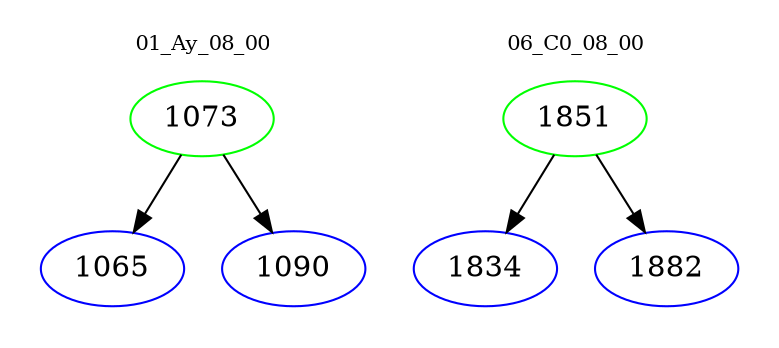 digraph{
subgraph cluster_0 {
color = white
label = "01_Ay_08_00";
fontsize=10;
T0_1073 [label="1073", color="green"]
T0_1073 -> T0_1065 [color="black"]
T0_1065 [label="1065", color="blue"]
T0_1073 -> T0_1090 [color="black"]
T0_1090 [label="1090", color="blue"]
}
subgraph cluster_1 {
color = white
label = "06_C0_08_00";
fontsize=10;
T1_1851 [label="1851", color="green"]
T1_1851 -> T1_1834 [color="black"]
T1_1834 [label="1834", color="blue"]
T1_1851 -> T1_1882 [color="black"]
T1_1882 [label="1882", color="blue"]
}
}
